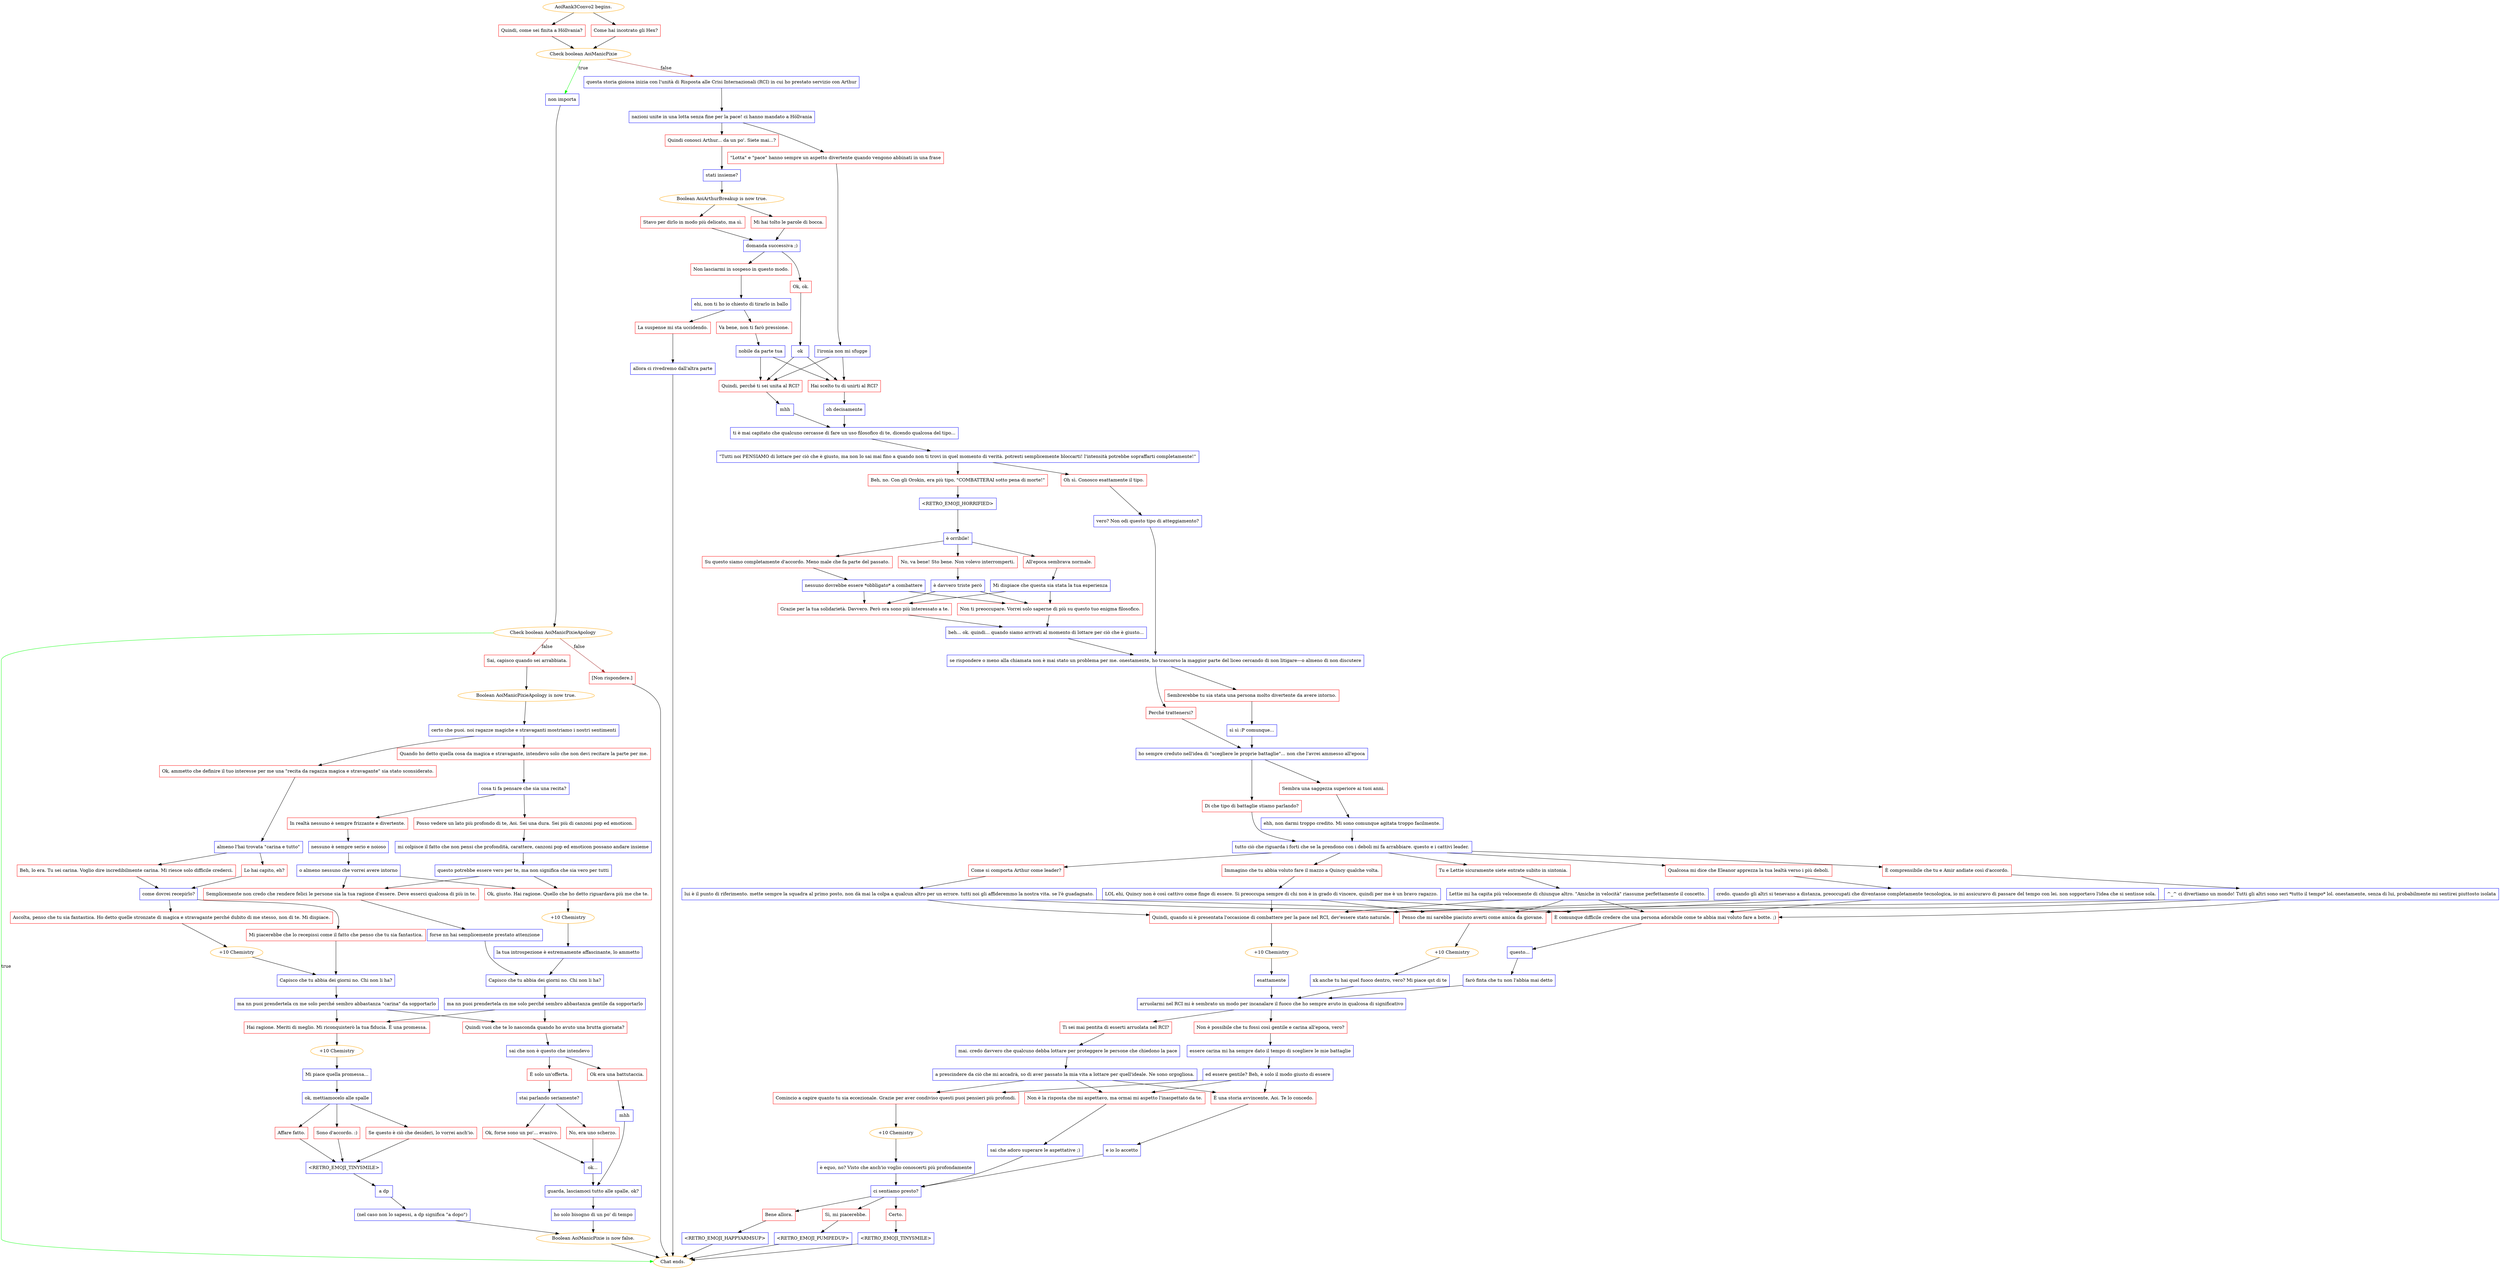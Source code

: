 digraph {
	"AoiRank3Convo2 begins." [color=orange];
		"AoiRank3Convo2 begins." -> j3534187989;
		"AoiRank3Convo2 begins." -> j3399332149;
	j3534187989 [label="Quindi, come sei finita a Höllvania?",shape=box,color=red];
		j3534187989 -> j1553637798;
	j3399332149 [label="Come hai incotrato gli Hex?",shape=box,color=red];
		j3399332149 -> j1553637798;
	j1553637798 [label="Check boolean AoiManicPixie",color=orange];
		j1553637798 -> j3968906329 [label=true,color=green];
		j1553637798 -> j4078988229 [label=false,color=brown];
	j3968906329 [label="non importa",shape=box,color=blue];
		j3968906329 -> j2806985163;
	j4078988229 [label="questa storia gioiosa inizia con l'unità di Risposta alle Crisi Internazionali (RCI) in cui ho prestato servizio con Arthur",shape=box,color=blue];
		j4078988229 -> j3169184031;
	j2806985163 [label="Check boolean AoiManicPixieApology",color=orange];
		j2806985163 -> "Chat ends." [label=true,color=green];
		j2806985163 -> j3181185282 [label=false,color=brown];
		j2806985163 -> j753348503 [label=false,color=brown];
	j3169184031 [label="nazioni unite in una lotta senza fine per la pace! ci hanno mandato a Höllvania",shape=box,color=blue];
		j3169184031 -> j3951287504;
		j3169184031 -> j2809461714;
	"Chat ends." [color=orange];
	j3181185282 [label="Sai, capisco quando sei arrabbiata.",shape=box,color=red];
		j3181185282 -> j1045345762;
	j753348503 [label="[Non rispondere.]",shape=box,color=red];
		j753348503 -> "Chat ends.";
	j3951287504 [label="Quindi conosci Arthur... da un po'. Siete mai...?",shape=box,color=red];
		j3951287504 -> j2312842375;
	j2809461714 [label="\"Lotta\" e \"pace\" hanno sempre un aspetto divertente quando vengono abbinati in una frase",shape=box,color=red];
		j2809461714 -> j2208137400;
	j1045345762 [label="Boolean AoiManicPixieApology is now true.",color=orange];
		j1045345762 -> j3782942584;
	j2312842375 [label="stati insieme?",shape=box,color=blue];
		j2312842375 -> j1782455318;
	j2208137400 [label="l'ironia non mi sfugge",shape=box,color=blue];
		j2208137400 -> j172263200;
		j2208137400 -> j3354430268;
	j3782942584 [label="certo che puoi. noi ragazze magiche e stravaganti mostriamo i nostri sentimenti",shape=box,color=blue];
		j3782942584 -> j2436519747;
		j3782942584 -> j3138128259;
	j1782455318 [label="Boolean AoiArthurBreakup is now true.",color=orange];
		j1782455318 -> j3192365027;
		j1782455318 -> j1588437654;
	j172263200 [label="Quindi, perché ti sei unita al RCI?",shape=box,color=red];
		j172263200 -> j1177567251;
	j3354430268 [label="Hai scelto tu di unirti al RCI?",shape=box,color=red];
		j3354430268 -> j936548687;
	j2436519747 [label="Ok, ammetto che definire il tuo interesse per me una \"recita da ragazza magica e stravagante\" sia stato sconsiderato.",shape=box,color=red];
		j2436519747 -> j1287619118;
	j3138128259 [label="Quando ho detto quella cosa da magica e stravagante, intendevo solo che non devi recitare la parte per me.",shape=box,color=red];
		j3138128259 -> j173189717;
	j3192365027 [label="Stavo per dirlo in modo più delicato, ma sì.",shape=box,color=red];
		j3192365027 -> j1599578878;
	j1588437654 [label="Mi hai tolto le parole di bocca.",shape=box,color=red];
		j1588437654 -> j1599578878;
	j1177567251 [label="mhh",shape=box,color=blue];
		j1177567251 -> j2389562220;
	j936548687 [label="oh decisamente",shape=box,color=blue];
		j936548687 -> j2389562220;
	j1287619118 [label="almeno l'hai trovata \"carina e tutto\"",shape=box,color=blue];
		j1287619118 -> j4101883756;
		j1287619118 -> j690178897;
	j173189717 [label="cosa ti fa pensare che sia una recita?",shape=box,color=blue];
		j173189717 -> j816149368;
		j173189717 -> j81710449;
	j1599578878 [label="domanda successiva ;)",shape=box,color=blue];
		j1599578878 -> j30099401;
		j1599578878 -> j140773516;
	j2389562220 [label="ti è mai capitato che qualcuno cercasse di fare un uso filosofico di te, dicendo qualcosa del tipo...",shape=box,color=blue];
		j2389562220 -> j1258832874;
	j4101883756 [label="Beh, lo era. Tu sei carina. Voglio dire incredibilmente carina. Mi riesce solo difficile crederci.",shape=box,color=red];
		j4101883756 -> j3923694233;
	j690178897 [label="Lo hai capito, eh?",shape=box,color=red];
		j690178897 -> j3923694233;
	j816149368 [label="In realtà nessuno è sempre frizzante e divertente.",shape=box,color=red];
		j816149368 -> j3943287173;
	j81710449 [label="Posso vedere un lato più profondo di te, Aoi. Sei una dura. Sei più di canzoni pop ed emoticon.",shape=box,color=red];
		j81710449 -> j3405124771;
	j30099401 [label="Non lasciarmi in sospeso in questo modo.",shape=box,color=red];
		j30099401 -> j3961488064;
	j140773516 [label="Ok, ok.",shape=box,color=red];
		j140773516 -> j2967577587;
	j1258832874 [label="\"Tutti noi PENSIAMO di lottare per ciò che è giusto, ma non lo sai mai fino a quando non ti trovi in quel momento di verità. potresti semplicemente bloccarti! l'intensità potrebbe sopraffarti completamente!\"",shape=box,color=blue];
		j1258832874 -> j1022221769;
		j1258832874 -> j1253532014;
	j3923694233 [label="come dovrei recepirlo?",shape=box,color=blue];
		j3923694233 -> j715411677;
		j3923694233 -> j2198474030;
	j3943287173 [label="nessuno è sempre serio e noioso",shape=box,color=blue];
		j3943287173 -> j930317986;
	j3405124771 [label="mi colpisce il fatto che non pensi che profondità, carattere, canzoni pop ed emoticon possano andare insieme",shape=box,color=blue];
		j3405124771 -> j3423855669;
	j3961488064 [label="ehi, non ti ho io chiesto di tirarlo in ballo",shape=box,color=blue];
		j3961488064 -> j1053558022;
		j3961488064 -> j3765456106;
	j2967577587 [label="ok",shape=box,color=blue];
		j2967577587 -> j172263200;
		j2967577587 -> j3354430268;
	j1022221769 [label="Beh, no. Con gli Orokin, era più tipo, \"COMBATTERAI sotto pena di morte!\"",shape=box,color=red];
		j1022221769 -> j3000662129;
	j1253532014 [label="Oh sì. Conosco esattamente il tipo.",shape=box,color=red];
		j1253532014 -> j575649831;
	j715411677 [label="Ascolta, penso che tu sia fantastica. Ho detto quelle stronzate di magica e stravagante perché dubito di me stesso, non di te. Mi dispiace.",shape=box,color=red];
		j715411677 -> j3729457586;
	j2198474030 [label="Mi piacerebbe che lo recepissi come il fatto che penso che tu sia fantastica.",shape=box,color=red];
		j2198474030 -> j660777714;
	j930317986 [label="o almeno nessuno che vorrei avere intorno",shape=box,color=blue];
		j930317986 -> j2588858124;
		j930317986 -> j786873075;
	j3423855669 [label="questo potrebbe essere vero per te, ma non significa che sia vero per tutti",shape=box,color=blue];
		j3423855669 -> j786873075;
		j3423855669 -> j2588858124;
	j1053558022 [label="La suspense mi sta uccidendo.",shape=box,color=red];
		j1053558022 -> j3025359491;
	j3765456106 [label="Va bene, non ti farò pressione.",shape=box,color=red];
		j3765456106 -> j3994992651;
	j3000662129 [label="<RETRO_EMOJI_HORRIFIED>",shape=box,color=blue];
		j3000662129 -> j373814574;
	j575649831 [label="vero? Non odi questo tipo di atteggiamento?",shape=box,color=blue];
		j575649831 -> j2338575094;
	j3729457586 [label="+10 Chemistry",color=orange];
		j3729457586 -> j660777714;
	j660777714 [label="Capisco che tu abbia dei giorni no. Chi non li ha?",shape=box,color=blue];
		j660777714 -> j3152305770;
	j2588858124 [label="Semplicemente non credo che rendere felici le persone sia la tua ragione d'essere. Deve esserci qualcosa di più in te.",shape=box,color=red];
		j2588858124 -> j3166840556;
	j786873075 [label="Ok, giusto. Hai ragione. Quello che ho detto riguardava più me che te.",shape=box,color=red];
		j786873075 -> j2477368945;
	j3025359491 [label="allora ci rivedremo dall'altra parte",shape=box,color=blue];
		j3025359491 -> "Chat ends.";
	j3994992651 [label="nobile da parte tua",shape=box,color=blue];
		j3994992651 -> j172263200;
		j3994992651 -> j3354430268;
	j373814574 [label="è orribile!",shape=box,color=blue];
		j373814574 -> j4105675921;
		j373814574 -> j188225756;
		j373814574 -> j3671146741;
	j2338575094 [label="se rispondere o meno alla chiamata non è mai stato un problema per me. onestamente, ho trascorso la maggior parte del liceo cercando di non litigare—o almeno di non discutere",shape=box,color=blue];
		j2338575094 -> j3044175765;
		j2338575094 -> j417419993;
	j3152305770 [label="ma nn puoi prendertela cn me solo perché sembro abbastanza \"carina\" da sopportarlo",shape=box,color=blue];
		j3152305770 -> j3878334640;
		j3152305770 -> j3510740173;
	j3166840556 [label="forse nn hai semplicemente prestato attenzione",shape=box,color=blue];
		j3166840556 -> j3162457568;
	j2477368945 [label="+10 Chemistry",color=orange];
		j2477368945 -> j3667593787;
	j4105675921 [label="Su questo siamo completamente d'accordo. Meno male che fa parte del passato.",shape=box,color=red];
		j4105675921 -> j1886391315;
	j188225756 [label="No, va bene! Sto bene. Non volevo interromperti.",shape=box,color=red];
		j188225756 -> j2372491988;
	j3671146741 [label="All'epoca sembrava normale.",shape=box,color=red];
		j3671146741 -> j790914544;
	j3044175765 [label="Perché trattenersi?",shape=box,color=red];
		j3044175765 -> j3074870466;
	j417419993 [label="Sembrerebbe tu sia stata una persona molto divertente da avere intorno.",shape=box,color=red];
		j417419993 -> j2470778058;
	j3878334640 [label="Hai ragione. Meriti di meglio. Mi riconquisterò la tua fiducia. È una promessa.",shape=box,color=red];
		j3878334640 -> j2823488539;
	j3510740173 [label="Quindi vuoi che te lo nasconda quando ho avuto una brutta giornata?",shape=box,color=red];
		j3510740173 -> j2144712039;
	j3162457568 [label="Capisco che tu abbia dei giorni no. Chi non li ha?",shape=box,color=blue];
		j3162457568 -> j4103518646;
	j3667593787 [label="la tua introspezione è estremamente affascinante, lo ammetto",shape=box,color=blue];
		j3667593787 -> j3162457568;
	j1886391315 [label="nessuno dovrebbe essere *obbligato* a combattere",shape=box,color=blue];
		j1886391315 -> j370093984;
		j1886391315 -> j3884095098;
	j2372491988 [label="è davvero triste però",shape=box,color=blue];
		j2372491988 -> j370093984;
		j2372491988 -> j3884095098;
	j790914544 [label="Mi dispiace che questa sia stata la tua esperienza",shape=box,color=blue];
		j790914544 -> j370093984;
		j790914544 -> j3884095098;
	j3074870466 [label="ho sempre creduto nell'idea di \"scegliere le proprie battaglie\"... non che l'avrei ammesso all'epoca",shape=box,color=blue];
		j3074870466 -> j3236238536;
		j3074870466 -> j17660097;
	j2470778058 [label="sì sì :P comunque...",shape=box,color=blue];
		j2470778058 -> j3074870466;
	j2823488539 [label="+10 Chemistry",color=orange];
		j2823488539 -> j2936279150;
	j2144712039 [label="sai che non è questo che intendevo",shape=box,color=blue];
		j2144712039 -> j3895117582;
		j2144712039 -> j584679534;
	j4103518646 [label="ma nn puoi prendertela cn me solo perché sembro abbastanza gentile da sopportarlo",shape=box,color=blue];
		j4103518646 -> j3878334640;
		j4103518646 -> j3510740173;
	j370093984 [label="Grazie per la tua solidarietà. Davvero. Però ora sono più interessato a te.",shape=box,color=red];
		j370093984 -> j1512381905;
	j3884095098 [label="Non ti preoccupare. Vorrei solo saperne di più su questo tuo enigma filosofico.",shape=box,color=red];
		j3884095098 -> j1512381905;
	j3236238536 [label="Di che tipo di battaglie stiamo parlando?",shape=box,color=red];
		j3236238536 -> j1013726276;
	j17660097 [label="Sembra una saggezza superiore ai tuoi anni.",shape=box,color=red];
		j17660097 -> j2326751798;
	j2936279150 [label="Mi piace quella promessa...",shape=box,color=blue];
		j2936279150 -> j135213486;
	j3895117582 [label="È solo un'offerta.",shape=box,color=red];
		j3895117582 -> j541600054;
	j584679534 [label="Ok era una battutaccia.",shape=box,color=red];
		j584679534 -> j970728236;
	j1512381905 [label="beh... ok. quindi... quando siamo arrivati al momento di lottare per ciò che è giusto...",shape=box,color=blue];
		j1512381905 -> j2338575094;
	j1013726276 [label="tutto ciò che riguarda i forti che se la prendono con i deboli mi fa arrabbiare. questo e i cattivi leader.",shape=box,color=blue];
		j1013726276 -> j2510756332;
		j1013726276 -> j3995318873;
		j1013726276 -> j1308243149;
		j1013726276 -> j1187273430;
		j1013726276 -> j716402862;
	j2326751798 [label="ehh, non darmi troppo credito. Mi sono comunque agitata troppo facilmente.",shape=box,color=blue];
		j2326751798 -> j1013726276;
	j135213486 [label="ok, mettiamocelo alle spalle",shape=box,color=blue];
		j135213486 -> j1016095190;
		j135213486 -> j144053588;
		j135213486 -> j2348369946;
	j541600054 [label="stai parlando seriamente?",shape=box,color=blue];
		j541600054 -> j4128486224;
		j541600054 -> j4213943636;
	j970728236 [label="mhh",shape=box,color=blue];
		j970728236 -> j2441890812;
	j2510756332 [label="Come si comporta Arthur come leader?",shape=box,color=red];
		j2510756332 -> j797789198;
	j3995318873 [label="Immagino che tu abbia voluto fare il mazzo a Quincy qualche volta.",shape=box,color=red];
		j3995318873 -> j496138487;
	j1308243149 [label="Tu e Lettie sicuramente siete entrate subito in sintonia.",shape=box,color=red];
		j1308243149 -> j3089299128;
	j1187273430 [label="Qualcosa mi dice che Eleanor apprezza la tua lealtà verso i più deboli.",shape=box,color=red];
		j1187273430 -> j4019569660;
	j716402862 [label="È comprensibile che tu e Amir andiate così d'accordo.",shape=box,color=red];
		j716402862 -> j3430599630;
	j1016095190 [label="Affare fatto.",shape=box,color=red];
		j1016095190 -> j4151078771;
	j144053588 [label="Sono d'accordo. :)",shape=box,color=red];
		j144053588 -> j4151078771;
	j2348369946 [label="Se questo è ciò che desideri, lo vorrei anch'io.",shape=box,color=red];
		j2348369946 -> j4151078771;
	j4128486224 [label="Ok, forse sono un po'... evasivo.",shape=box,color=red];
		j4128486224 -> j4201727611;
	j4213943636 [label="No, era uno scherzo.",shape=box,color=red];
		j4213943636 -> j4201727611;
	j2441890812 [label="guarda, lasciamoci tutto alle spalle, ok?",shape=box,color=blue];
		j2441890812 -> j3082473762;
	j797789198 [label="lui è il punto di riferimento. mette sempre la squadra al primo posto, non dà mai la colpa a qualcun altro per un errore. tutti noi gli affideremmo la nostra vita. se l'è guadagnato.",shape=box,color=blue];
		j797789198 -> j2531073484;
		j797789198 -> j736767482;
		j797789198 -> j1329489753;
	j496138487 [label="LOL ehi, Quincy non è così cattivo come finge di essere. Si preoccupa sempre di chi non è in grado di vincere, quindi per me è un bravo ragazzo.",shape=box,color=blue];
		j496138487 -> j2531073484;
		j496138487 -> j736767482;
		j496138487 -> j1329489753;
	j3089299128 [label="Lettie mi ha capita più velocemente di chiunque altro. \"Amiche in velocità\" riassume perfettamente il concetto.",shape=box,color=blue];
		j3089299128 -> j2531073484;
		j3089299128 -> j736767482;
		j3089299128 -> j1329489753;
	j4019569660 [label="credo. quando gli altri si tenevano a distanza, preoccupati che diventasse completamente tecnologica, io mi assicuravo di passare del tempo con lei. non sopportavo l'idea che si sentisse sola.",shape=box,color=blue];
		j4019569660 -> j2531073484;
		j4019569660 -> j736767482;
		j4019569660 -> j1329489753;
	j3430599630 [label="^_^ ci divertiamo un mondo! Tutti gli altri sono seri *tutto il tempo* lol. onestamente, senza di lui, probabilmente mi sentirei piuttosto isolata",shape=box,color=blue];
		j3430599630 -> j2531073484;
		j3430599630 -> j736767482;
		j3430599630 -> j1329489753;
	j4151078771 [label="<RETRO_EMOJI_TINYSMILE>",shape=box,color=blue];
		j4151078771 -> j2770714208;
	j4201727611 [label="ok...",shape=box,color=blue];
		j4201727611 -> j2441890812;
	j3082473762 [label="ho solo bisogno di un po' di tempo",shape=box,color=blue];
		j3082473762 -> j2477397060;
	j2531073484 [label="Quindi, quando si è presentata l'occasione di combattere per la pace nel RCI, dev'essere stato naturale.",shape=box,color=red];
		j2531073484 -> j2420355991;
	j736767482 [label="Penso che mi sarebbe piaciuto averti come amica da giovane.",shape=box,color=red];
		j736767482 -> j197050659;
	j1329489753 [label="È comunque difficile credere che una persona adorabile come te abbia mai voluto fare a botte. ;)",shape=box,color=red];
		j1329489753 -> j1066852267;
	j2770714208 [label="a dp",shape=box,color=blue];
		j2770714208 -> j96845191;
	j2477397060 [label="Boolean AoiManicPixie is now false.",color=orange];
		j2477397060 -> "Chat ends.";
	j2420355991 [label="+10 Chemistry",color=orange];
		j2420355991 -> j1780962903;
	j197050659 [label="+10 Chemistry",color=orange];
		j197050659 -> j631333013;
	j1066852267 [label="questo...",shape=box,color=blue];
		j1066852267 -> j3829315033;
	j96845191 [label="(nel caso non lo sapessi, a dp significa \"a dopo\")",shape=box,color=blue];
		j96845191 -> j2477397060;
	j1780962903 [label="esattamente",shape=box,color=blue];
		j1780962903 -> j1957971750;
	j631333013 [label="xk anche tu hai quel fuoco dentro, vero? Mi piace qst di te",shape=box,color=blue];
		j631333013 -> j1957971750;
	j3829315033 [label="farò finta che tu non l'abbia mai detto",shape=box,color=blue];
		j3829315033 -> j1957971750;
	j1957971750 [label="arruolarmi nel RCI mi è sembrato un modo per incanalare il fuoco che ho sempre avuto in qualcosa di significativo",shape=box,color=blue];
		j1957971750 -> j2231055381;
		j1957971750 -> j4034127985;
	j2231055381 [label="Ti sei mai pentita di esserti arruolata nel RCI?",shape=box,color=red];
		j2231055381 -> j1477461195;
	j4034127985 [label="Non è possibile che tu fossi così gentile e carina all'epoca, vero?",shape=box,color=red];
		j4034127985 -> j365749838;
	j1477461195 [label="mai. credo davvero che qualcuno debba lottare per proteggere le persone che chiedono la pace",shape=box,color=blue];
		j1477461195 -> j3224836670;
	j365749838 [label="essere carina mi ha sempre dato il tempo di scegliere le mie battaglie",shape=box,color=blue];
		j365749838 -> j3315725832;
	j3224836670 [label="a prescindere da ciò che mi accadrà, so di aver passato la mia vita a lottare per quell'ideale. Ne sono orgogliosa.",shape=box,color=blue];
		j3224836670 -> j3846731452;
		j3224836670 -> j516286462;
		j3224836670 -> j2673811363;
	j3315725832 [label="ed essere gentile? Beh, è solo il modo giusto di essere",shape=box,color=blue];
		j3315725832 -> j3846731452;
		j3315725832 -> j516286462;
		j3315725832 -> j2673811363;
	j3846731452 [label="Comincio a capire quanto tu sia eccezionale. Grazie per aver condiviso questi puoi pensieri più profondi.",shape=box,color=red];
		j3846731452 -> j2825982377;
	j516286462 [label="Non è la risposta che mi aspettavo, ma ormai mi aspetto l'inaspettato da te.",shape=box,color=red];
		j516286462 -> j3126265031;
	j2673811363 [label="È una storia avvincente, Aoi. Te lo concedo.",shape=box,color=red];
		j2673811363 -> j1280474006;
	j2825982377 [label="+10 Chemistry",color=orange];
		j2825982377 -> j2613870431;
	j3126265031 [label="sai che adoro superare le aspettative ;)",shape=box,color=blue];
		j3126265031 -> j1280502823;
	j1280474006 [label="e io lo accetto",shape=box,color=blue];
		j1280474006 -> j1280502823;
	j2613870431 [label="è equo, no? Visto che anch'io voglio conoscerti più profondamente",shape=box,color=blue];
		j2613870431 -> j1280502823;
	j1280502823 [label="ci sentiamo presto?",shape=box,color=blue];
		j1280502823 -> j3977645469;
		j1280502823 -> j2906254082;
		j1280502823 -> j249871873;
	j3977645469 [label="Bene allora.",shape=box,color=red];
		j3977645469 -> j2061505340;
	j2906254082 [label="Sì, mi piacerebbe.",shape=box,color=red];
		j2906254082 -> j336425587;
	j249871873 [label="Certo.",shape=box,color=red];
		j249871873 -> j3029731251;
	j2061505340 [label="<RETRO_EMOJI_HAPPYARMSUP>",shape=box,color=blue];
		j2061505340 -> "Chat ends.";
	j336425587 [label="<RETRO_EMOJI_PUMPEDUP>",shape=box,color=blue];
		j336425587 -> "Chat ends.";
	j3029731251 [label="<RETRO_EMOJI_TINYSMILE>",shape=box,color=blue];
		j3029731251 -> "Chat ends.";
}